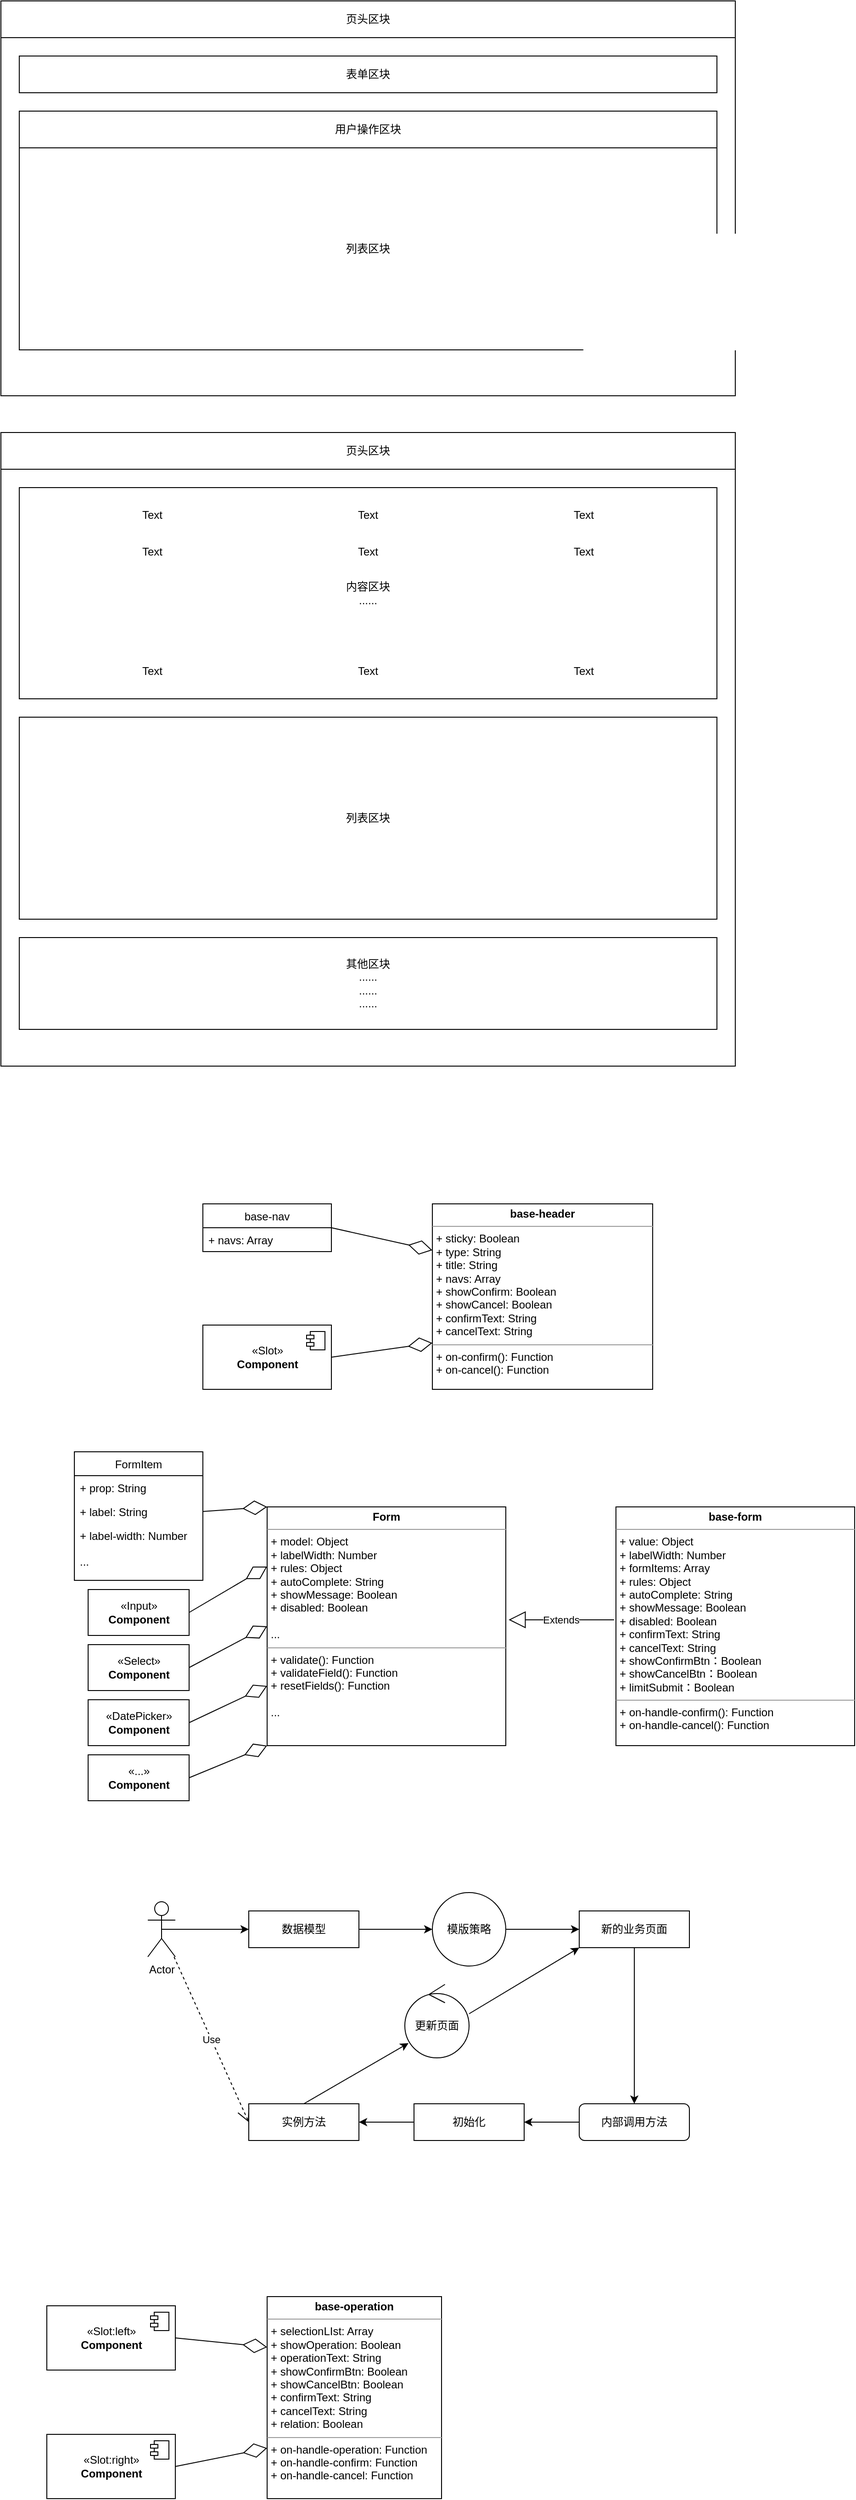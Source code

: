 <mxfile version="14.7.3" type="github">
  <diagram id="sB-887QOJZis-EnUkVmR" name="Page-1">
    <mxGraphModel dx="2013" dy="621" grid="1" gridSize="10" guides="1" tooltips="1" connect="1" arrows="1" fold="1" page="1" pageScale="1" pageWidth="827" pageHeight="1169" math="0" shadow="0">
      <root>
        <mxCell id="0" />
        <mxCell id="YGiau3tqNQNVUMJGwMqf-2" parent="0" />
        <mxCell id="YGiau3tqNQNVUMJGwMqf-8" value="" style="rounded=0;whiteSpace=wrap;html=1;" parent="YGiau3tqNQNVUMJGwMqf-2" vertex="1">
          <mxGeometry x="-400" y="40" width="800" height="430" as="geometry" />
        </mxCell>
        <mxCell id="YGiau3tqNQNVUMJGwMqf-3" value="页头区块" style="rounded=0;whiteSpace=wrap;html=1;" parent="YGiau3tqNQNVUMJGwMqf-2" vertex="1">
          <mxGeometry x="-400" y="40" width="800" height="40" as="geometry" />
        </mxCell>
        <mxCell id="YGiau3tqNQNVUMJGwMqf-4" value="表单区块" style="rounded=0;whiteSpace=wrap;html=1;" parent="YGiau3tqNQNVUMJGwMqf-2" vertex="1">
          <mxGeometry x="-380" y="100" width="760" height="40" as="geometry" />
        </mxCell>
        <mxCell id="YGiau3tqNQNVUMJGwMqf-5" value="用户操作区块" style="rounded=0;whiteSpace=wrap;html=1;" parent="YGiau3tqNQNVUMJGwMqf-2" vertex="1">
          <mxGeometry x="-380" y="160" width="760" height="40" as="geometry" />
        </mxCell>
        <mxCell id="YGiau3tqNQNVUMJGwMqf-9" value="列表区块" style="rounded=0;whiteSpace=wrap;html=1;" parent="YGiau3tqNQNVUMJGwMqf-2" vertex="1">
          <mxGeometry x="-380" y="200" width="760" height="220" as="geometry" />
        </mxCell>
        <mxCell id="YGiau3tqNQNVUMJGwMqf-15" value="" style="rounded=0;whiteSpace=wrap;html=1;" parent="YGiau3tqNQNVUMJGwMqf-2" vertex="1">
          <mxGeometry x="-400" y="510" width="800" height="690" as="geometry" />
        </mxCell>
        <mxCell id="YGiau3tqNQNVUMJGwMqf-16" value="页头区块" style="rounded=0;whiteSpace=wrap;html=1;" parent="YGiau3tqNQNVUMJGwMqf-2" vertex="1">
          <mxGeometry x="-400" y="510" width="800" height="40" as="geometry" />
        </mxCell>
        <mxCell id="YGiau3tqNQNVUMJGwMqf-17" value="内容区块&lt;br&gt;......" style="rounded=0;whiteSpace=wrap;html=1;" parent="YGiau3tqNQNVUMJGwMqf-2" vertex="1">
          <mxGeometry x="-380" y="570" width="760" height="230" as="geometry" />
        </mxCell>
        <mxCell id="YGiau3tqNQNVUMJGwMqf-18" value="Text" style="text;html=1;strokeColor=none;fillColor=none;align=center;verticalAlign=middle;whiteSpace=wrap;rounded=0;" parent="YGiau3tqNQNVUMJGwMqf-2" vertex="1">
          <mxGeometry x="-350" y="590" width="230" height="20" as="geometry" />
        </mxCell>
        <mxCell id="YGiau3tqNQNVUMJGwMqf-20" value="Text" style="text;html=1;strokeColor=none;fillColor=none;align=center;verticalAlign=middle;whiteSpace=wrap;rounded=0;" parent="YGiau3tqNQNVUMJGwMqf-2" vertex="1">
          <mxGeometry x="-115" y="590" width="230" height="20" as="geometry" />
        </mxCell>
        <mxCell id="YGiau3tqNQNVUMJGwMqf-21" value="Text" style="text;html=1;strokeColor=none;fillColor=none;align=center;verticalAlign=middle;whiteSpace=wrap;rounded=0;" parent="YGiau3tqNQNVUMJGwMqf-2" vertex="1">
          <mxGeometry x="120" y="590" width="230" height="20" as="geometry" />
        </mxCell>
        <mxCell id="YGiau3tqNQNVUMJGwMqf-22" value="Text" style="text;html=1;strokeColor=none;fillColor=none;align=center;verticalAlign=middle;whiteSpace=wrap;rounded=0;" parent="YGiau3tqNQNVUMJGwMqf-2" vertex="1">
          <mxGeometry x="-350" y="630" width="230" height="20" as="geometry" />
        </mxCell>
        <mxCell id="YGiau3tqNQNVUMJGwMqf-23" value="Text" style="text;html=1;strokeColor=none;fillColor=none;align=center;verticalAlign=middle;whiteSpace=wrap;rounded=0;" parent="YGiau3tqNQNVUMJGwMqf-2" vertex="1">
          <mxGeometry x="-115" y="630" width="230" height="20" as="geometry" />
        </mxCell>
        <mxCell id="YGiau3tqNQNVUMJGwMqf-24" value="Text" style="text;html=1;strokeColor=none;fillColor=none;align=center;verticalAlign=middle;whiteSpace=wrap;rounded=0;" parent="YGiau3tqNQNVUMJGwMqf-2" vertex="1">
          <mxGeometry x="120" y="630" width="230" height="20" as="geometry" />
        </mxCell>
        <mxCell id="YGiau3tqNQNVUMJGwMqf-25" value="Text" style="text;html=1;strokeColor=none;fillColor=none;align=center;verticalAlign=middle;whiteSpace=wrap;rounded=0;" parent="YGiau3tqNQNVUMJGwMqf-2" vertex="1">
          <mxGeometry x="-350" y="760" width="230" height="20" as="geometry" />
        </mxCell>
        <mxCell id="YGiau3tqNQNVUMJGwMqf-26" value="Text" style="text;html=1;strokeColor=none;fillColor=none;align=center;verticalAlign=middle;whiteSpace=wrap;rounded=0;" parent="YGiau3tqNQNVUMJGwMqf-2" vertex="1">
          <mxGeometry x="-115" y="760" width="230" height="20" as="geometry" />
        </mxCell>
        <mxCell id="YGiau3tqNQNVUMJGwMqf-27" value="Text" style="text;html=1;strokeColor=none;fillColor=none;align=center;verticalAlign=middle;whiteSpace=wrap;rounded=0;" parent="YGiau3tqNQNVUMJGwMqf-2" vertex="1">
          <mxGeometry x="120" y="760" width="230" height="20" as="geometry" />
        </mxCell>
        <mxCell id="YGiau3tqNQNVUMJGwMqf-28" value="列表区块" style="rounded=0;whiteSpace=wrap;html=1;" parent="YGiau3tqNQNVUMJGwMqf-2" vertex="1">
          <mxGeometry x="-380" y="820" width="760" height="220" as="geometry" />
        </mxCell>
        <mxCell id="YGiau3tqNQNVUMJGwMqf-29" value="其他区块&lt;br&gt;......&lt;br&gt;......&lt;br&gt;......" style="rounded=0;whiteSpace=wrap;html=1;" parent="YGiau3tqNQNVUMJGwMqf-2" vertex="1">
          <mxGeometry x="-380" y="1060" width="760" height="100" as="geometry" />
        </mxCell>
        <mxCell id="YGiau3tqNQNVUMJGwMqf-30" value="&lt;p style=&quot;margin: 0px ; margin-top: 4px ; text-align: center&quot;&gt;&lt;b&gt;base-header&lt;/b&gt;&lt;/p&gt;&lt;hr size=&quot;1&quot;&gt;&lt;p style=&quot;margin: 0px ; margin-left: 4px&quot;&gt;+ sticky: Boolean&lt;/p&gt;&lt;p style=&quot;margin: 0px ; margin-left: 4px&quot;&gt;+ type: String&lt;/p&gt;&lt;p style=&quot;margin: 0px ; margin-left: 4px&quot;&gt;+ title: String&lt;/p&gt;&lt;p style=&quot;margin: 0px ; margin-left: 4px&quot;&gt;+ navs: Array&lt;/p&gt;&lt;p style=&quot;margin: 0px ; margin-left: 4px&quot;&gt;+ showConfirm: Boolean&amp;nbsp;&lt;/p&gt;&lt;p style=&quot;margin: 0px ; margin-left: 4px&quot;&gt;+ showCancel: Boolean&lt;/p&gt;&lt;p style=&quot;margin: 0px ; margin-left: 4px&quot;&gt;+ confirmText: String&lt;/p&gt;&lt;p style=&quot;margin: 0px ; margin-left: 4px&quot;&gt;+ cancelText: String&lt;/p&gt;&lt;hr size=&quot;1&quot;&gt;&lt;p style=&quot;margin: 0px ; margin-left: 4px&quot;&gt;+ on-confirm(): Function&lt;/p&gt;&lt;p style=&quot;margin: 0px ; margin-left: 4px&quot;&gt;+ on-cancel(): Function&lt;/p&gt;" style="verticalAlign=top;align=left;overflow=fill;fontSize=12;fontFamily=Helvetica;html=1;" parent="YGiau3tqNQNVUMJGwMqf-2" vertex="1">
          <mxGeometry x="70" y="1350" width="240" height="202" as="geometry" />
        </mxCell>
        <mxCell id="YGiau3tqNQNVUMJGwMqf-35" value="base-nav" style="swimlane;fontStyle=0;childLayout=stackLayout;horizontal=1;startSize=26;fillColor=none;horizontalStack=0;resizeParent=1;resizeParentMax=0;resizeLast=0;collapsible=1;marginBottom=0;" parent="YGiau3tqNQNVUMJGwMqf-2" vertex="1">
          <mxGeometry x="-180" y="1350" width="140" height="52" as="geometry" />
        </mxCell>
        <mxCell id="YGiau3tqNQNVUMJGwMqf-36" value="+ navs: Array" style="text;strokeColor=none;fillColor=none;align=left;verticalAlign=top;spacingLeft=4;spacingRight=4;overflow=hidden;rotatable=0;points=[[0,0.5],[1,0.5]];portConstraint=eastwest;" parent="YGiau3tqNQNVUMJGwMqf-35" vertex="1">
          <mxGeometry y="26" width="140" height="26" as="geometry" />
        </mxCell>
        <mxCell id="YGiau3tqNQNVUMJGwMqf-41" value="" style="endArrow=diamondThin;endFill=0;endSize=24;html=1;exitX=1;exitY=0.5;exitDx=0;exitDy=0;entryX=0;entryY=0.25;entryDx=0;entryDy=0;" parent="YGiau3tqNQNVUMJGwMqf-2" source="YGiau3tqNQNVUMJGwMqf-35" target="YGiau3tqNQNVUMJGwMqf-30" edge="1">
          <mxGeometry width="160" relative="1" as="geometry">
            <mxPoint x="30" y="1410" as="sourcePoint" />
            <mxPoint x="190" y="1410" as="targetPoint" />
          </mxGeometry>
        </mxCell>
        <mxCell id="YGiau3tqNQNVUMJGwMqf-44" value="«Slot»&lt;br&gt;&lt;b&gt;Component&lt;/b&gt;" style="html=1;dropTarget=0;" parent="YGiau3tqNQNVUMJGwMqf-2" vertex="1">
          <mxGeometry x="-180" y="1482" width="140" height="70" as="geometry" />
        </mxCell>
        <mxCell id="YGiau3tqNQNVUMJGwMqf-45" value="" style="shape=module;jettyWidth=8;jettyHeight=4;" parent="YGiau3tqNQNVUMJGwMqf-44" vertex="1">
          <mxGeometry x="1" width="20" height="20" relative="1" as="geometry">
            <mxPoint x="-27" y="7" as="offset" />
          </mxGeometry>
        </mxCell>
        <mxCell id="YGiau3tqNQNVUMJGwMqf-46" value="" style="endArrow=diamondThin;endFill=0;endSize=24;html=1;exitX=1;exitY=0.5;exitDx=0;exitDy=0;entryX=0;entryY=0.75;entryDx=0;entryDy=0;" parent="YGiau3tqNQNVUMJGwMqf-2" source="YGiau3tqNQNVUMJGwMqf-44" target="YGiau3tqNQNVUMJGwMqf-30" edge="1">
          <mxGeometry width="160" relative="1" as="geometry">
            <mxPoint x="-50" y="1430" as="sourcePoint" />
            <mxPoint x="100" y="1451" as="targetPoint" />
          </mxGeometry>
        </mxCell>
        <mxCell id="YGiau3tqNQNVUMJGwMqf-49" value="&lt;p style=&quot;margin: 0px ; margin-top: 4px ; text-align: center&quot;&gt;&lt;b&gt;base-form&lt;/b&gt;&lt;/p&gt;&lt;hr size=&quot;1&quot;&gt;&lt;p style=&quot;margin: 0px ; margin-left: 4px&quot;&gt;+ value: Object&lt;/p&gt;&lt;p style=&quot;margin: 0px ; margin-left: 4px&quot;&gt;+ labelWidth: Number&lt;/p&gt;&lt;p style=&quot;margin: 0px ; margin-left: 4px&quot;&gt;+ formItems: Array&lt;/p&gt;&lt;p style=&quot;margin: 0px ; margin-left: 4px&quot;&gt;+ rules: Object&lt;/p&gt;&lt;p style=&quot;margin: 0px ; margin-left: 4px&quot;&gt;+ autoComplete: String&lt;/p&gt;&lt;p style=&quot;margin: 0px ; margin-left: 4px&quot;&gt;+ showMessage: Boolean&amp;nbsp;&lt;/p&gt;&lt;p style=&quot;margin: 0px ; margin-left: 4px&quot;&gt;+ disabled: Boolean&lt;/p&gt;&lt;p style=&quot;margin: 0px ; margin-left: 4px&quot;&gt;+ confirmText: String&lt;/p&gt;&lt;p style=&quot;margin: 0px ; margin-left: 4px&quot;&gt;+ cancelText: String&lt;/p&gt;&lt;p style=&quot;margin: 0px ; margin-left: 4px&quot;&gt;+ showConfirmBtn：Boolean&lt;/p&gt;&lt;p style=&quot;margin: 0px ; margin-left: 4px&quot;&gt;+ showCancelBtn：Boolean&lt;/p&gt;&lt;p style=&quot;margin: 0px ; margin-left: 4px&quot;&gt;+ limitSubmit：Boolean&lt;/p&gt;&lt;hr size=&quot;1&quot;&gt;&lt;p style=&quot;margin: 0px ; margin-left: 4px&quot;&gt;+ on-handle-confirm(): Function&lt;/p&gt;&lt;p style=&quot;margin: 0px ; margin-left: 4px&quot;&gt;+ on-handle-cancel(): Function&lt;/p&gt;" style="verticalAlign=top;align=left;overflow=fill;fontSize=12;fontFamily=Helvetica;html=1;" parent="YGiau3tqNQNVUMJGwMqf-2" vertex="1">
          <mxGeometry x="270" y="1680" width="260" height="260" as="geometry" />
        </mxCell>
        <mxCell id="YGiau3tqNQNVUMJGwMqf-50" value="&lt;p style=&quot;margin: 0px ; margin-top: 4px ; text-align: center&quot;&gt;&lt;b&gt;Form&lt;/b&gt;&lt;/p&gt;&lt;hr size=&quot;1&quot;&gt;&lt;p style=&quot;margin: 0px ; margin-left: 4px&quot;&gt;+ model: Object&lt;/p&gt;&lt;p style=&quot;margin: 0px ; margin-left: 4px&quot;&gt;+ labelWidth: Number&lt;/p&gt;&lt;p style=&quot;margin: 0px ; margin-left: 4px&quot;&gt;+ rules: Object&lt;/p&gt;&lt;p style=&quot;margin: 0px ; margin-left: 4px&quot;&gt;+ autoComplete: String&lt;/p&gt;&lt;p style=&quot;margin: 0px ; margin-left: 4px&quot;&gt;+ showMessage: Boolean&amp;nbsp;&lt;/p&gt;&lt;p style=&quot;margin: 0px ; margin-left: 4px&quot;&gt;+ disabled: Boolean&lt;/p&gt;&lt;p style=&quot;margin: 0px ; margin-left: 4px&quot;&gt;&lt;br&gt;&lt;/p&gt;&lt;p style=&quot;margin: 0px ; margin-left: 4px&quot;&gt;...&lt;/p&gt;&lt;hr size=&quot;1&quot;&gt;&lt;p style=&quot;margin: 0px ; margin-left: 4px&quot;&gt;+ validate(): Function&lt;/p&gt;&lt;p style=&quot;margin: 0px ; margin-left: 4px&quot;&gt;+ validateField(): Function&lt;/p&gt;&lt;p style=&quot;margin: 0px ; margin-left: 4px&quot;&gt;+ resetFields(): Function&lt;/p&gt;&lt;p style=&quot;margin: 0px ; margin-left: 4px&quot;&gt;&lt;br&gt;&lt;/p&gt;&lt;p style=&quot;margin: 0px ; margin-left: 4px&quot;&gt;...&lt;/p&gt;" style="verticalAlign=top;align=left;overflow=fill;fontSize=12;fontFamily=Helvetica;html=1;" parent="YGiau3tqNQNVUMJGwMqf-2" vertex="1">
          <mxGeometry x="-110" y="1680" width="260" height="260" as="geometry" />
        </mxCell>
        <mxCell id="YGiau3tqNQNVUMJGwMqf-53" value="FormItem" style="swimlane;fontStyle=0;childLayout=stackLayout;horizontal=1;startSize=26;fillColor=none;horizontalStack=0;resizeParent=1;resizeParentMax=0;resizeLast=0;collapsible=1;marginBottom=0;" parent="YGiau3tqNQNVUMJGwMqf-2" vertex="1">
          <mxGeometry x="-320" y="1620" width="140" height="140" as="geometry">
            <mxRectangle x="-320" y="1620" width="80" height="26" as="alternateBounds" />
          </mxGeometry>
        </mxCell>
        <mxCell id="YGiau3tqNQNVUMJGwMqf-54" value="+ prop: String" style="text;strokeColor=none;fillColor=none;align=left;verticalAlign=top;spacingLeft=4;spacingRight=4;overflow=hidden;rotatable=0;points=[[0,0.5],[1,0.5]];portConstraint=eastwest;" parent="YGiau3tqNQNVUMJGwMqf-53" vertex="1">
          <mxGeometry y="26" width="140" height="26" as="geometry" />
        </mxCell>
        <mxCell id="YGiau3tqNQNVUMJGwMqf-55" value="+ label: String" style="text;strokeColor=none;fillColor=none;align=left;verticalAlign=top;spacingLeft=4;spacingRight=4;overflow=hidden;rotatable=0;points=[[0,0.5],[1,0.5]];portConstraint=eastwest;" parent="YGiau3tqNQNVUMJGwMqf-53" vertex="1">
          <mxGeometry y="52" width="140" height="26" as="geometry" />
        </mxCell>
        <mxCell id="YGiau3tqNQNVUMJGwMqf-56" value="+ label-width: Number&#xa;&#xa;..." style="text;strokeColor=none;fillColor=none;align=left;verticalAlign=top;spacingLeft=4;spacingRight=4;overflow=hidden;rotatable=0;points=[[0,0.5],[1,0.5]];portConstraint=eastwest;" parent="YGiau3tqNQNVUMJGwMqf-53" vertex="1">
          <mxGeometry y="78" width="140" height="62" as="geometry" />
        </mxCell>
        <mxCell id="YGiau3tqNQNVUMJGwMqf-58" value="«Input»&lt;br&gt;&lt;b&gt;Component&lt;/b&gt;" style="html=1;" parent="YGiau3tqNQNVUMJGwMqf-2" vertex="1">
          <mxGeometry x="-305" y="1770" width="110" height="50" as="geometry" />
        </mxCell>
        <mxCell id="YGiau3tqNQNVUMJGwMqf-59" value="«DatePicker»&lt;br&gt;&lt;b&gt;Component&lt;/b&gt;" style="html=1;" parent="YGiau3tqNQNVUMJGwMqf-2" vertex="1">
          <mxGeometry x="-305" y="1890" width="110" height="50" as="geometry" />
        </mxCell>
        <mxCell id="YGiau3tqNQNVUMJGwMqf-61" value="«Select»&lt;br&gt;&lt;b&gt;Component&lt;/b&gt;" style="html=1;" parent="YGiau3tqNQNVUMJGwMqf-2" vertex="1">
          <mxGeometry x="-305" y="1830" width="110" height="50" as="geometry" />
        </mxCell>
        <mxCell id="YGiau3tqNQNVUMJGwMqf-62" value="«...»&lt;br&gt;&lt;b&gt;Component&lt;/b&gt;" style="html=1;" parent="YGiau3tqNQNVUMJGwMqf-2" vertex="1">
          <mxGeometry x="-305" y="1950" width="110" height="50" as="geometry" />
        </mxCell>
        <mxCell id="YGiau3tqNQNVUMJGwMqf-63" value="" style="endArrow=diamondThin;endFill=0;endSize=24;html=1;exitX=1;exitY=0.5;exitDx=0;exitDy=0;entryX=0;entryY=0;entryDx=0;entryDy=0;" parent="YGiau3tqNQNVUMJGwMqf-2" source="YGiau3tqNQNVUMJGwMqf-55" target="YGiau3tqNQNVUMJGwMqf-50" edge="1">
          <mxGeometry width="160" relative="1" as="geometry">
            <mxPoint x="-240" y="1585.5" as="sourcePoint" />
            <mxPoint x="-130" y="1570" as="targetPoint" />
          </mxGeometry>
        </mxCell>
        <mxCell id="YGiau3tqNQNVUMJGwMqf-64" value="" style="endArrow=diamondThin;endFill=0;endSize=24;html=1;exitX=1;exitY=0.5;exitDx=0;exitDy=0;entryX=0;entryY=0.25;entryDx=0;entryDy=0;" parent="YGiau3tqNQNVUMJGwMqf-2" source="YGiau3tqNQNVUMJGwMqf-58" target="YGiau3tqNQNVUMJGwMqf-50" edge="1">
          <mxGeometry width="160" relative="1" as="geometry">
            <mxPoint x="-170" y="1695" as="sourcePoint" />
            <mxPoint x="-60" y="1690" as="targetPoint" />
          </mxGeometry>
        </mxCell>
        <mxCell id="YGiau3tqNQNVUMJGwMqf-65" value="" style="endArrow=diamondThin;endFill=0;endSize=24;html=1;exitX=1;exitY=0.5;exitDx=0;exitDy=0;entryX=0;entryY=0.5;entryDx=0;entryDy=0;" parent="YGiau3tqNQNVUMJGwMqf-2" source="YGiau3tqNQNVUMJGwMqf-61" target="YGiau3tqNQNVUMJGwMqf-50" edge="1">
          <mxGeometry width="160" relative="1" as="geometry">
            <mxPoint x="-180" y="1857.5" as="sourcePoint" />
            <mxPoint x="-70" y="1852.5" as="targetPoint" />
          </mxGeometry>
        </mxCell>
        <mxCell id="YGiau3tqNQNVUMJGwMqf-66" value="" style="endArrow=diamondThin;endFill=0;endSize=24;html=1;exitX=1;exitY=0.5;exitDx=0;exitDy=0;entryX=0;entryY=0.75;entryDx=0;entryDy=0;" parent="YGiau3tqNQNVUMJGwMqf-2" source="YGiau3tqNQNVUMJGwMqf-59" target="YGiau3tqNQNVUMJGwMqf-50" edge="1">
          <mxGeometry width="160" relative="1" as="geometry">
            <mxPoint x="-190" y="1917.5" as="sourcePoint" />
            <mxPoint x="-80" y="1912.5" as="targetPoint" />
          </mxGeometry>
        </mxCell>
        <mxCell id="YGiau3tqNQNVUMJGwMqf-67" value="" style="endArrow=diamondThin;endFill=0;endSize=24;html=1;exitX=1;exitY=0.5;exitDx=0;exitDy=0;entryX=0;entryY=1;entryDx=0;entryDy=0;" parent="YGiau3tqNQNVUMJGwMqf-2" source="YGiau3tqNQNVUMJGwMqf-62" target="YGiau3tqNQNVUMJGwMqf-50" edge="1">
          <mxGeometry width="160" relative="1" as="geometry">
            <mxPoint x="-140" y="1725" as="sourcePoint" />
            <mxPoint x="-30" y="1720" as="targetPoint" />
          </mxGeometry>
        </mxCell>
        <mxCell id="YGiau3tqNQNVUMJGwMqf-68" value="Extends" style="endArrow=block;endSize=16;endFill=0;html=1;exitX=-0.008;exitY=0.473;exitDx=0;exitDy=0;exitPerimeter=0;entryX=1.012;entryY=0.473;entryDx=0;entryDy=0;entryPerimeter=0;" parent="YGiau3tqNQNVUMJGwMqf-2" source="YGiau3tqNQNVUMJGwMqf-49" target="YGiau3tqNQNVUMJGwMqf-50" edge="1">
          <mxGeometry width="160" relative="1" as="geometry">
            <mxPoint x="190" y="1850" as="sourcePoint" />
            <mxPoint x="200" y="1800" as="targetPoint" />
          </mxGeometry>
        </mxCell>
        <mxCell id="UdIaUFomO2f-ZYTpRBkS-10" style="edgeStyle=orthogonalEdgeStyle;rounded=0;orthogonalLoop=1;jettySize=auto;html=1;exitX=1;exitY=0.5;exitDx=0;exitDy=0;entryX=0;entryY=0.5;entryDx=0;entryDy=0;" parent="YGiau3tqNQNVUMJGwMqf-2" source="UdIaUFomO2f-ZYTpRBkS-3" target="UdIaUFomO2f-ZYTpRBkS-4" edge="1">
          <mxGeometry relative="1" as="geometry" />
        </mxCell>
        <mxCell id="UdIaUFomO2f-ZYTpRBkS-3" value="数据模型" style="rounded=0;whiteSpace=wrap;html=1;" parent="YGiau3tqNQNVUMJGwMqf-2" vertex="1">
          <mxGeometry x="-130" y="2120" width="120" height="40" as="geometry" />
        </mxCell>
        <mxCell id="UdIaUFomO2f-ZYTpRBkS-11" style="edgeStyle=orthogonalEdgeStyle;rounded=0;orthogonalLoop=1;jettySize=auto;html=1;exitX=1;exitY=0.5;exitDx=0;exitDy=0;entryX=0;entryY=0.5;entryDx=0;entryDy=0;" parent="YGiau3tqNQNVUMJGwMqf-2" source="UdIaUFomO2f-ZYTpRBkS-4" target="UdIaUFomO2f-ZYTpRBkS-7" edge="1">
          <mxGeometry relative="1" as="geometry" />
        </mxCell>
        <mxCell id="UdIaUFomO2f-ZYTpRBkS-4" value="模版策略" style="ellipse;whiteSpace=wrap;html=1;aspect=fixed;" parent="YGiau3tqNQNVUMJGwMqf-2" vertex="1">
          <mxGeometry x="70" y="2100" width="80" height="80" as="geometry" />
        </mxCell>
        <mxCell id="UdIaUFomO2f-ZYTpRBkS-9" style="edgeStyle=orthogonalEdgeStyle;rounded=0;orthogonalLoop=1;jettySize=auto;html=1;exitX=0.5;exitY=0.5;exitDx=0;exitDy=0;exitPerimeter=0;entryX=0;entryY=0.5;entryDx=0;entryDy=0;" parent="YGiau3tqNQNVUMJGwMqf-2" source="UdIaUFomO2f-ZYTpRBkS-6" target="UdIaUFomO2f-ZYTpRBkS-3" edge="1">
          <mxGeometry relative="1" as="geometry" />
        </mxCell>
        <mxCell id="UdIaUFomO2f-ZYTpRBkS-6" value="Actor" style="shape=umlActor;verticalLabelPosition=bottom;verticalAlign=top;html=1;outlineConnect=0;" parent="YGiau3tqNQNVUMJGwMqf-2" vertex="1">
          <mxGeometry x="-240" y="2110" width="30" height="60" as="geometry" />
        </mxCell>
        <mxCell id="UdIaUFomO2f-ZYTpRBkS-12" style="edgeStyle=orthogonalEdgeStyle;rounded=0;orthogonalLoop=1;jettySize=auto;html=1;exitX=0.5;exitY=1;exitDx=0;exitDy=0;entryX=0.5;entryY=0;entryDx=0;entryDy=0;" parent="YGiau3tqNQNVUMJGwMqf-2" source="UdIaUFomO2f-ZYTpRBkS-7" target="UdIaUFomO2f-ZYTpRBkS-13" edge="1">
          <mxGeometry relative="1" as="geometry">
            <mxPoint x="440" y="2220" as="targetPoint" />
          </mxGeometry>
        </mxCell>
        <mxCell id="UdIaUFomO2f-ZYTpRBkS-7" value="新的业务页面" style="rounded=0;whiteSpace=wrap;html=1;" parent="YGiau3tqNQNVUMJGwMqf-2" vertex="1">
          <mxGeometry x="230" y="2120" width="120" height="40" as="geometry" />
        </mxCell>
        <mxCell id="UdIaUFomO2f-ZYTpRBkS-14" style="edgeStyle=orthogonalEdgeStyle;rounded=0;orthogonalLoop=1;jettySize=auto;html=1;exitX=0;exitY=0.5;exitDx=0;exitDy=0;" parent="YGiau3tqNQNVUMJGwMqf-2" source="UdIaUFomO2f-ZYTpRBkS-13" target="UdIaUFomO2f-ZYTpRBkS-15" edge="1">
          <mxGeometry relative="1" as="geometry">
            <mxPoint x="490" y="2290" as="targetPoint" />
          </mxGeometry>
        </mxCell>
        <mxCell id="UdIaUFomO2f-ZYTpRBkS-13" value="内部调用方法" style="rounded=1;whiteSpace=wrap;html=1;" parent="YGiau3tqNQNVUMJGwMqf-2" vertex="1">
          <mxGeometry x="230" y="2330" width="120" height="40" as="geometry" />
        </mxCell>
        <mxCell id="UdIaUFomO2f-ZYTpRBkS-26" style="edgeStyle=elbowEdgeStyle;rounded=0;orthogonalLoop=1;jettySize=auto;html=1;exitX=0;exitY=0.5;exitDx=0;exitDy=0;entryX=1;entryY=0.5;entryDx=0;entryDy=0;" parent="YGiau3tqNQNVUMJGwMqf-2" source="UdIaUFomO2f-ZYTpRBkS-15" target="UdIaUFomO2f-ZYTpRBkS-16" edge="1">
          <mxGeometry relative="1" as="geometry" />
        </mxCell>
        <mxCell id="UdIaUFomO2f-ZYTpRBkS-15" value="初始化" style="rounded=0;whiteSpace=wrap;html=1;" parent="YGiau3tqNQNVUMJGwMqf-2" vertex="1">
          <mxGeometry x="50" y="2330" width="120" height="40" as="geometry" />
        </mxCell>
        <mxCell id="UdIaUFomO2f-ZYTpRBkS-16" value="实例方法" style="rounded=0;whiteSpace=wrap;html=1;" parent="YGiau3tqNQNVUMJGwMqf-2" vertex="1">
          <mxGeometry x="-130" y="2330" width="120" height="40" as="geometry" />
        </mxCell>
        <mxCell id="UdIaUFomO2f-ZYTpRBkS-22" value="Use" style="endArrow=open;endSize=12;dashed=1;html=1;entryX=0;entryY=0.5;entryDx=0;entryDy=0;" parent="YGiau3tqNQNVUMJGwMqf-2" source="UdIaUFomO2f-ZYTpRBkS-6" target="UdIaUFomO2f-ZYTpRBkS-16" edge="1">
          <mxGeometry width="160" relative="1" as="geometry">
            <mxPoint x="-225" y="2250" as="sourcePoint" />
            <mxPoint x="-80" y="2240" as="targetPoint" />
          </mxGeometry>
        </mxCell>
        <mxCell id="UdIaUFomO2f-ZYTpRBkS-23" value="更新页面" style="ellipse;shape=umlControl;whiteSpace=wrap;html=1;" parent="YGiau3tqNQNVUMJGwMqf-2" vertex="1">
          <mxGeometry x="40" y="2200" width="70" height="80" as="geometry" />
        </mxCell>
        <mxCell id="UdIaUFomO2f-ZYTpRBkS-24" value="" style="endArrow=classic;html=1;entryX=0.057;entryY=0.8;entryDx=0;entryDy=0;entryPerimeter=0;exitX=0.5;exitY=0;exitDx=0;exitDy=0;" parent="YGiau3tqNQNVUMJGwMqf-2" source="UdIaUFomO2f-ZYTpRBkS-16" target="UdIaUFomO2f-ZYTpRBkS-23" edge="1">
          <mxGeometry width="50" height="50" relative="1" as="geometry">
            <mxPoint x="-95" y="2310" as="sourcePoint" />
            <mxPoint x="-45" y="2260" as="targetPoint" />
          </mxGeometry>
        </mxCell>
        <mxCell id="UdIaUFomO2f-ZYTpRBkS-25" value="" style="endArrow=classic;html=1;exitX=1;exitY=0.4;exitDx=0;exitDy=0;exitPerimeter=0;entryX=0;entryY=1;entryDx=0;entryDy=0;" parent="YGiau3tqNQNVUMJGwMqf-2" source="UdIaUFomO2f-ZYTpRBkS-23" target="UdIaUFomO2f-ZYTpRBkS-7" edge="1">
          <mxGeometry width="50" height="50" relative="1" as="geometry">
            <mxPoint x="150" y="2240" as="sourcePoint" />
            <mxPoint x="200" y="2190" as="targetPoint" />
          </mxGeometry>
        </mxCell>
        <mxCell id="dl40XkpB9ztkmcdNP4Cp-26" value="&lt;p style=&quot;margin: 0px ; margin-top: 4px ; text-align: center&quot;&gt;&lt;b&gt;base-operation&lt;/b&gt;&lt;/p&gt;&lt;hr size=&quot;1&quot;&gt;&lt;p style=&quot;margin: 0px ; margin-left: 4px&quot;&gt;+ selectionLIst: Array&lt;/p&gt;&lt;p style=&quot;margin: 0px ; margin-left: 4px&quot;&gt;+ showOperation: Boolean&lt;br&gt;+ operationText: String&lt;/p&gt;&lt;p style=&quot;margin: 0px ; margin-left: 4px&quot;&gt;+ showConfirmBtn: Boolean&lt;/p&gt;&lt;p style=&quot;margin: 0px ; margin-left: 4px&quot;&gt;+ showCancelBtn: Boolean&lt;/p&gt;&lt;p style=&quot;margin: 0px ; margin-left: 4px&quot;&gt;+ confirmText: String&lt;/p&gt;&lt;p style=&quot;margin: 0px ; margin-left: 4px&quot;&gt;+ cancelText: String&lt;/p&gt;&lt;p style=&quot;margin: 0px ; margin-left: 4px&quot;&gt;+ relation: Boolean&lt;/p&gt;&lt;hr size=&quot;1&quot;&gt;&lt;p style=&quot;margin: 0px ; margin-left: 4px&quot;&gt;+ on-handle-operation: Function&lt;br&gt;+ on-handle-confirm: Function&lt;/p&gt;&lt;p style=&quot;margin: 0px ; margin-left: 4px&quot;&gt;+&amp;nbsp;on-handle-cancel: Function&lt;/p&gt;" style="verticalAlign=top;align=left;overflow=fill;fontSize=12;fontFamily=Helvetica;html=1;" vertex="1" parent="YGiau3tqNQNVUMJGwMqf-2">
          <mxGeometry x="-110" y="2540" width="190" height="220" as="geometry" />
        </mxCell>
        <mxCell id="dl40XkpB9ztkmcdNP4Cp-29" value="«Slot:left»&lt;br&gt;&lt;b&gt;Component&lt;/b&gt;" style="html=1;dropTarget=0;" vertex="1" parent="YGiau3tqNQNVUMJGwMqf-2">
          <mxGeometry x="-350" y="2550" width="140" height="70" as="geometry" />
        </mxCell>
        <mxCell id="dl40XkpB9ztkmcdNP4Cp-30" value="" style="shape=module;jettyWidth=8;jettyHeight=4;" vertex="1" parent="dl40XkpB9ztkmcdNP4Cp-29">
          <mxGeometry x="1" width="20" height="20" relative="1" as="geometry">
            <mxPoint x="-27" y="7" as="offset" />
          </mxGeometry>
        </mxCell>
        <mxCell id="dl40XkpB9ztkmcdNP4Cp-31" value="«Slot:right»&lt;br&gt;&lt;b&gt;Component&lt;/b&gt;" style="html=1;dropTarget=0;" vertex="1" parent="YGiau3tqNQNVUMJGwMqf-2">
          <mxGeometry x="-350" y="2690" width="140" height="70" as="geometry" />
        </mxCell>
        <mxCell id="dl40XkpB9ztkmcdNP4Cp-32" value="" style="shape=module;jettyWidth=8;jettyHeight=4;" vertex="1" parent="dl40XkpB9ztkmcdNP4Cp-31">
          <mxGeometry x="1" width="20" height="20" relative="1" as="geometry">
            <mxPoint x="-27" y="7" as="offset" />
          </mxGeometry>
        </mxCell>
        <mxCell id="dl40XkpB9ztkmcdNP4Cp-33" value="" style="endArrow=diamondThin;endFill=0;endSize=24;html=1;exitX=1;exitY=0.5;exitDx=0;exitDy=0;entryX=0;entryY=0.25;entryDx=0;entryDy=0;" edge="1" parent="YGiau3tqNQNVUMJGwMqf-2" source="dl40XkpB9ztkmcdNP4Cp-29" target="dl40XkpB9ztkmcdNP4Cp-26">
          <mxGeometry width="160" relative="1" as="geometry">
            <mxPoint x="-240" y="2495.5" as="sourcePoint" />
            <mxPoint x="-130" y="2480" as="targetPoint" />
          </mxGeometry>
        </mxCell>
        <mxCell id="dl40XkpB9ztkmcdNP4Cp-34" value="" style="endArrow=diamondThin;endFill=0;endSize=24;html=1;exitX=1;exitY=0.5;exitDx=0;exitDy=0;entryX=0;entryY=0.75;entryDx=0;entryDy=0;" edge="1" parent="YGiau3tqNQNVUMJGwMqf-2" source="dl40XkpB9ztkmcdNP4Cp-31" target="dl40XkpB9ztkmcdNP4Cp-26">
          <mxGeometry width="160" relative="1" as="geometry">
            <mxPoint x="-220" y="2660" as="sourcePoint" />
            <mxPoint x="-120" y="2670" as="targetPoint" />
          </mxGeometry>
        </mxCell>
      </root>
    </mxGraphModel>
  </diagram>
</mxfile>
